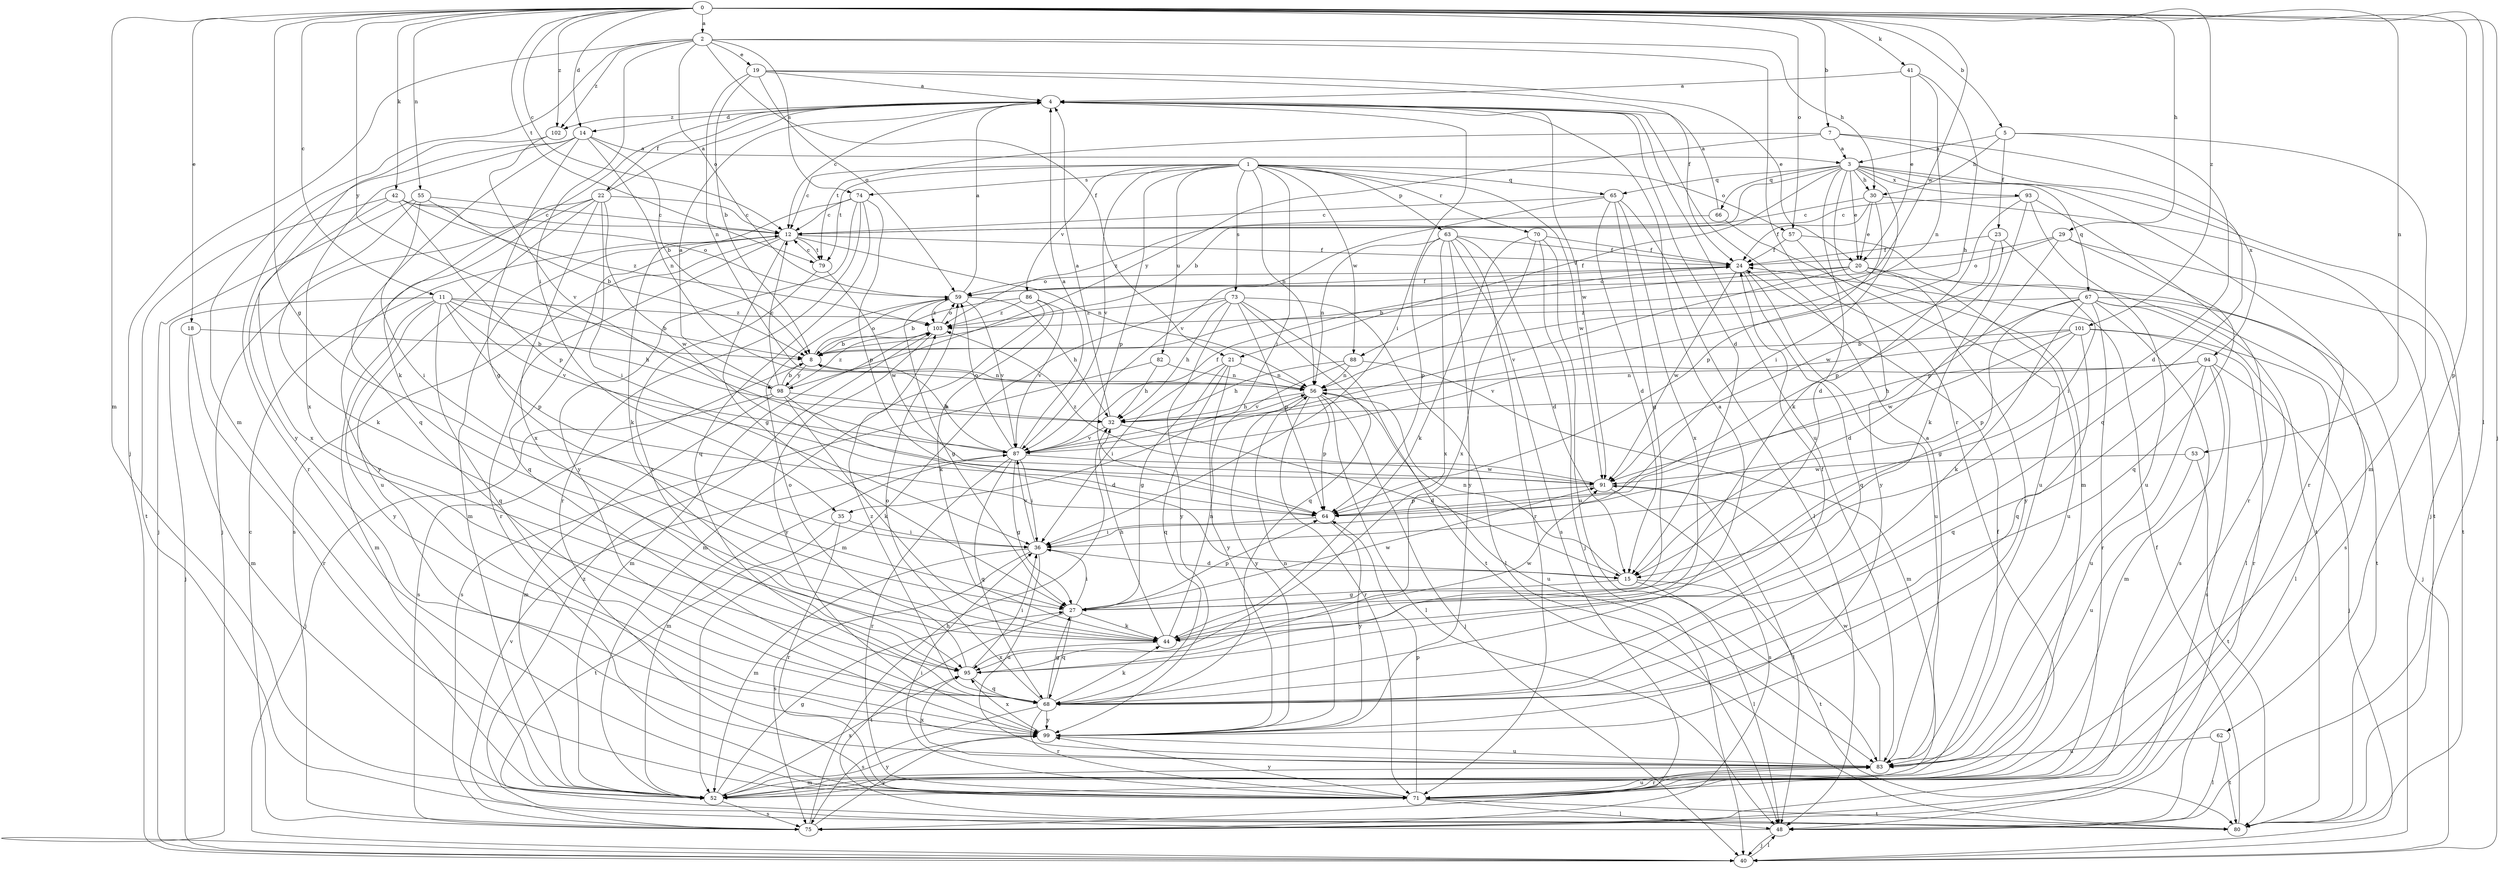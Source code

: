 strict digraph  {
0;
1;
2;
3;
4;
5;
7;
8;
11;
12;
14;
15;
18;
19;
20;
21;
22;
23;
24;
27;
29;
30;
32;
35;
36;
40;
41;
42;
44;
48;
52;
53;
55;
56;
57;
59;
62;
63;
64;
65;
66;
67;
68;
70;
71;
73;
74;
75;
79;
80;
82;
83;
86;
87;
88;
91;
93;
94;
95;
98;
99;
101;
102;
103;
0 -> 2  [label=a];
0 -> 5  [label=b];
0 -> 7  [label=b];
0 -> 11  [label=c];
0 -> 12  [label=c];
0 -> 14  [label=d];
0 -> 18  [label=e];
0 -> 27  [label=g];
0 -> 29  [label=h];
0 -> 40  [label=j];
0 -> 41  [label=k];
0 -> 42  [label=k];
0 -> 48  [label=l];
0 -> 52  [label=m];
0 -> 53  [label=n];
0 -> 55  [label=n];
0 -> 57  [label=o];
0 -> 62  [label=p];
0 -> 79  [label=t];
0 -> 88  [label=w];
0 -> 98  [label=y];
0 -> 101  [label=z];
0 -> 102  [label=z];
1 -> 12  [label=c];
1 -> 35  [label=i];
1 -> 56  [label=n];
1 -> 57  [label=o];
1 -> 63  [label=p];
1 -> 64  [label=p];
1 -> 65  [label=q];
1 -> 70  [label=r];
1 -> 73  [label=s];
1 -> 74  [label=s];
1 -> 79  [label=t];
1 -> 82  [label=u];
1 -> 86  [label=v];
1 -> 87  [label=v];
1 -> 88  [label=w];
1 -> 91  [label=w];
2 -> 19  [label=e];
2 -> 21  [label=f];
2 -> 30  [label=h];
2 -> 35  [label=i];
2 -> 40  [label=j];
2 -> 52  [label=m];
2 -> 59  [label=o];
2 -> 71  [label=r];
2 -> 74  [label=s];
2 -> 102  [label=z];
3 -> 8  [label=b];
3 -> 20  [label=e];
3 -> 21  [label=f];
3 -> 30  [label=h];
3 -> 36  [label=i];
3 -> 40  [label=j];
3 -> 44  [label=k];
3 -> 52  [label=m];
3 -> 65  [label=q];
3 -> 66  [label=q];
3 -> 67  [label=q];
3 -> 71  [label=r];
3 -> 93  [label=x];
4 -> 12  [label=c];
4 -> 14  [label=d];
4 -> 15  [label=d];
4 -> 22  [label=f];
4 -> 36  [label=i];
4 -> 44  [label=k];
4 -> 83  [label=u];
4 -> 91  [label=w];
4 -> 102  [label=z];
5 -> 3  [label=a];
5 -> 15  [label=d];
5 -> 23  [label=f];
5 -> 30  [label=h];
5 -> 52  [label=m];
7 -> 3  [label=a];
7 -> 68  [label=q];
7 -> 79  [label=t];
7 -> 94  [label=x];
7 -> 98  [label=y];
8 -> 56  [label=n];
8 -> 59  [label=o];
8 -> 75  [label=s];
8 -> 98  [label=y];
11 -> 8  [label=b];
11 -> 32  [label=h];
11 -> 40  [label=j];
11 -> 52  [label=m];
11 -> 64  [label=p];
11 -> 68  [label=q];
11 -> 87  [label=v];
11 -> 99  [label=y];
11 -> 103  [label=z];
12 -> 24  [label=f];
12 -> 27  [label=g];
12 -> 52  [label=m];
12 -> 56  [label=n];
12 -> 68  [label=q];
12 -> 71  [label=r];
12 -> 75  [label=s];
12 -> 79  [label=t];
14 -> 3  [label=a];
14 -> 8  [label=b];
14 -> 27  [label=g];
14 -> 56  [label=n];
14 -> 68  [label=q];
14 -> 71  [label=r];
14 -> 95  [label=x];
15 -> 27  [label=g];
15 -> 48  [label=l];
15 -> 56  [label=n];
15 -> 80  [label=t];
18 -> 8  [label=b];
18 -> 52  [label=m];
18 -> 71  [label=r];
19 -> 4  [label=a];
19 -> 8  [label=b];
19 -> 20  [label=e];
19 -> 24  [label=f];
19 -> 56  [label=n];
19 -> 59  [label=o];
20 -> 8  [label=b];
20 -> 59  [label=o];
20 -> 75  [label=s];
20 -> 83  [label=u];
20 -> 87  [label=v];
20 -> 99  [label=y];
21 -> 27  [label=g];
21 -> 36  [label=i];
21 -> 56  [label=n];
21 -> 68  [label=q];
21 -> 99  [label=y];
22 -> 4  [label=a];
22 -> 12  [label=c];
22 -> 36  [label=i];
22 -> 40  [label=j];
22 -> 83  [label=u];
22 -> 91  [label=w];
22 -> 95  [label=x];
22 -> 99  [label=y];
23 -> 24  [label=f];
23 -> 36  [label=i];
23 -> 64  [label=p];
23 -> 91  [label=w];
24 -> 59  [label=o];
24 -> 68  [label=q];
24 -> 83  [label=u];
24 -> 91  [label=w];
27 -> 36  [label=i];
27 -> 44  [label=k];
27 -> 64  [label=p];
27 -> 68  [label=q];
27 -> 80  [label=t];
27 -> 91  [label=w];
29 -> 24  [label=f];
29 -> 59  [label=o];
29 -> 64  [label=p];
29 -> 68  [label=q];
29 -> 80  [label=t];
30 -> 12  [label=c];
30 -> 20  [label=e];
30 -> 24  [label=f];
30 -> 64  [label=p];
30 -> 80  [label=t];
32 -> 4  [label=a];
32 -> 15  [label=d];
32 -> 87  [label=v];
35 -> 36  [label=i];
35 -> 71  [label=r];
35 -> 80  [label=t];
36 -> 15  [label=d];
36 -> 52  [label=m];
36 -> 75  [label=s];
36 -> 83  [label=u];
36 -> 87  [label=v];
40 -> 48  [label=l];
41 -> 4  [label=a];
41 -> 20  [label=e];
41 -> 32  [label=h];
41 -> 56  [label=n];
42 -> 12  [label=c];
42 -> 59  [label=o];
42 -> 64  [label=p];
42 -> 80  [label=t];
42 -> 95  [label=x];
42 -> 103  [label=z];
44 -> 32  [label=h];
44 -> 56  [label=n];
44 -> 91  [label=w];
44 -> 95  [label=x];
48 -> 40  [label=j];
48 -> 103  [label=z];
52 -> 24  [label=f];
52 -> 27  [label=g];
52 -> 75  [label=s];
52 -> 95  [label=x];
52 -> 99  [label=y];
53 -> 80  [label=t];
53 -> 83  [label=u];
53 -> 91  [label=w];
55 -> 8  [label=b];
55 -> 12  [label=c];
55 -> 36  [label=i];
55 -> 40  [label=j];
55 -> 44  [label=k];
56 -> 32  [label=h];
56 -> 40  [label=j];
56 -> 48  [label=l];
56 -> 64  [label=p];
56 -> 71  [label=r];
56 -> 83  [label=u];
56 -> 99  [label=y];
57 -> 24  [label=f];
57 -> 80  [label=t];
57 -> 99  [label=y];
59 -> 4  [label=a];
59 -> 24  [label=f];
59 -> 27  [label=g];
59 -> 32  [label=h];
59 -> 87  [label=v];
59 -> 103  [label=z];
62 -> 48  [label=l];
62 -> 80  [label=t];
62 -> 83  [label=u];
63 -> 15  [label=d];
63 -> 24  [label=f];
63 -> 56  [label=n];
63 -> 64  [label=p];
63 -> 71  [label=r];
63 -> 75  [label=s];
63 -> 95  [label=x];
63 -> 99  [label=y];
64 -> 36  [label=i];
64 -> 99  [label=y];
65 -> 12  [label=c];
65 -> 15  [label=d];
65 -> 27  [label=g];
65 -> 48  [label=l];
65 -> 87  [label=v];
65 -> 95  [label=x];
66 -> 4  [label=a];
66 -> 83  [label=u];
66 -> 103  [label=z];
67 -> 15  [label=d];
67 -> 27  [label=g];
67 -> 40  [label=j];
67 -> 44  [label=k];
67 -> 48  [label=l];
67 -> 71  [label=r];
67 -> 75  [label=s];
67 -> 80  [label=t];
67 -> 103  [label=z];
68 -> 4  [label=a];
68 -> 27  [label=g];
68 -> 44  [label=k];
68 -> 59  [label=o];
68 -> 71  [label=r];
68 -> 75  [label=s];
68 -> 99  [label=y];
68 -> 103  [label=z];
70 -> 24  [label=f];
70 -> 40  [label=j];
70 -> 44  [label=k];
70 -> 83  [label=u];
70 -> 95  [label=x];
71 -> 36  [label=i];
71 -> 48  [label=l];
71 -> 64  [label=p];
71 -> 80  [label=t];
71 -> 83  [label=u];
71 -> 99  [label=y];
73 -> 32  [label=h];
73 -> 48  [label=l];
73 -> 52  [label=m];
73 -> 64  [label=p];
73 -> 68  [label=q];
73 -> 80  [label=t];
73 -> 99  [label=y];
73 -> 103  [label=z];
74 -> 12  [label=c];
74 -> 44  [label=k];
74 -> 64  [label=p];
74 -> 68  [label=q];
74 -> 71  [label=r];
74 -> 99  [label=y];
75 -> 12  [label=c];
75 -> 32  [label=h];
75 -> 87  [label=v];
75 -> 99  [label=y];
79 -> 12  [label=c];
79 -> 91  [label=w];
79 -> 95  [label=x];
80 -> 24  [label=f];
82 -> 32  [label=h];
82 -> 56  [label=n];
82 -> 75  [label=s];
83 -> 4  [label=a];
83 -> 52  [label=m];
83 -> 71  [label=r];
83 -> 91  [label=w];
83 -> 95  [label=x];
86 -> 8  [label=b];
86 -> 44  [label=k];
86 -> 52  [label=m];
86 -> 87  [label=v];
86 -> 103  [label=z];
87 -> 4  [label=a];
87 -> 8  [label=b];
87 -> 24  [label=f];
87 -> 27  [label=g];
87 -> 36  [label=i];
87 -> 52  [label=m];
87 -> 59  [label=o];
87 -> 68  [label=q];
87 -> 71  [label=r];
87 -> 91  [label=w];
88 -> 32  [label=h];
88 -> 52  [label=m];
88 -> 56  [label=n];
88 -> 87  [label=v];
91 -> 48  [label=l];
91 -> 64  [label=p];
91 -> 75  [label=s];
91 -> 103  [label=z];
93 -> 12  [label=c];
93 -> 15  [label=d];
93 -> 44  [label=k];
93 -> 71  [label=r];
93 -> 83  [label=u];
94 -> 32  [label=h];
94 -> 40  [label=j];
94 -> 52  [label=m];
94 -> 56  [label=n];
94 -> 68  [label=q];
94 -> 75  [label=s];
94 -> 83  [label=u];
95 -> 24  [label=f];
95 -> 36  [label=i];
95 -> 59  [label=o];
95 -> 68  [label=q];
98 -> 4  [label=a];
98 -> 8  [label=b];
98 -> 12  [label=c];
98 -> 15  [label=d];
98 -> 32  [label=h];
98 -> 40  [label=j];
98 -> 44  [label=k];
98 -> 52  [label=m];
98 -> 103  [label=z];
99 -> 56  [label=n];
99 -> 83  [label=u];
99 -> 95  [label=x];
101 -> 8  [label=b];
101 -> 48  [label=l];
101 -> 64  [label=p];
101 -> 68  [label=q];
101 -> 71  [label=r];
101 -> 87  [label=v];
101 -> 91  [label=w];
102 -> 87  [label=v];
102 -> 99  [label=y];
103 -> 8  [label=b];
103 -> 52  [label=m];
103 -> 59  [label=o];
103 -> 99  [label=y];
}
